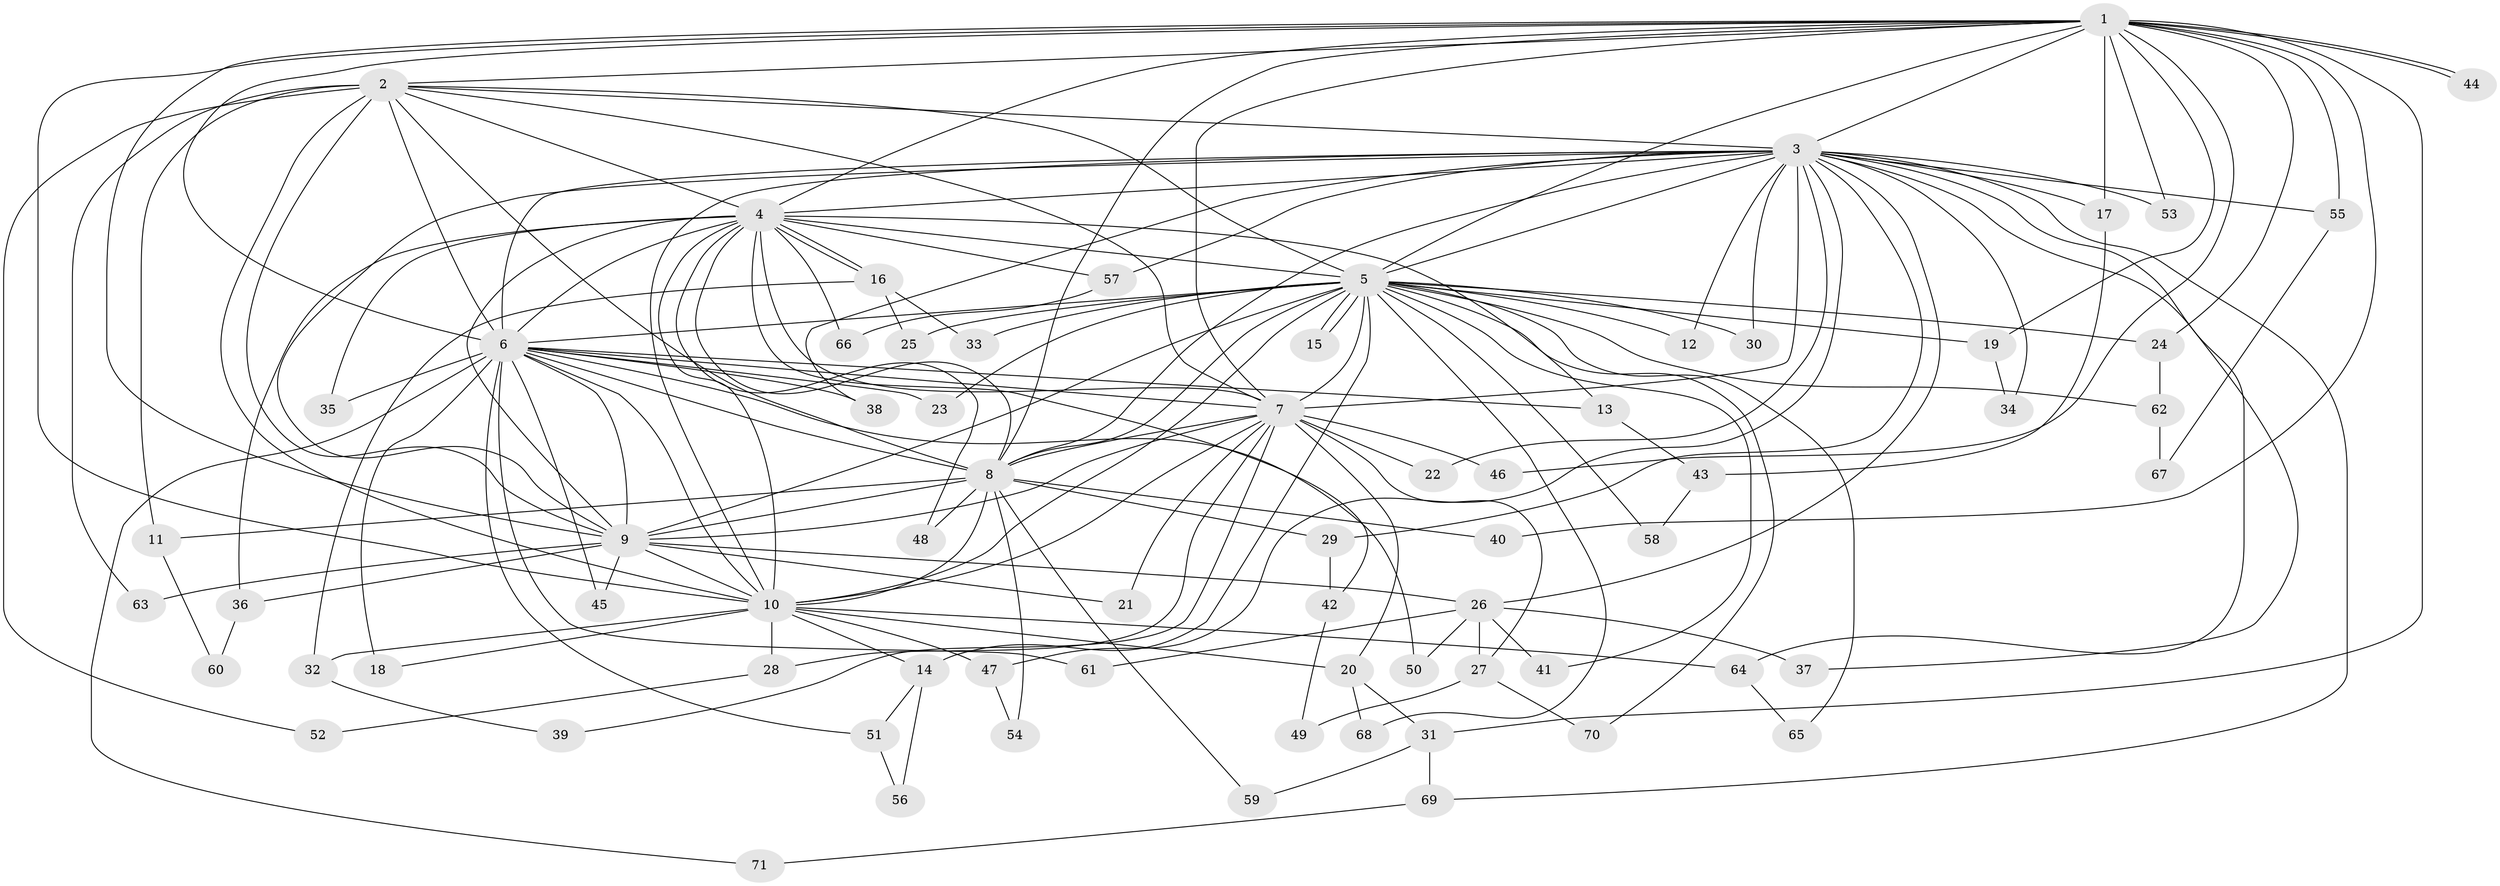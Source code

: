 // Generated by graph-tools (version 1.1) at 2025/35/03/09/25 02:35:05]
// undirected, 71 vertices, 167 edges
graph export_dot {
graph [start="1"]
  node [color=gray90,style=filled];
  1;
  2;
  3;
  4;
  5;
  6;
  7;
  8;
  9;
  10;
  11;
  12;
  13;
  14;
  15;
  16;
  17;
  18;
  19;
  20;
  21;
  22;
  23;
  24;
  25;
  26;
  27;
  28;
  29;
  30;
  31;
  32;
  33;
  34;
  35;
  36;
  37;
  38;
  39;
  40;
  41;
  42;
  43;
  44;
  45;
  46;
  47;
  48;
  49;
  50;
  51;
  52;
  53;
  54;
  55;
  56;
  57;
  58;
  59;
  60;
  61;
  62;
  63;
  64;
  65;
  66;
  67;
  68;
  69;
  70;
  71;
  1 -- 2;
  1 -- 3;
  1 -- 4;
  1 -- 5;
  1 -- 6;
  1 -- 7;
  1 -- 8;
  1 -- 9;
  1 -- 10;
  1 -- 17;
  1 -- 19;
  1 -- 24;
  1 -- 31;
  1 -- 40;
  1 -- 44;
  1 -- 44;
  1 -- 46;
  1 -- 53;
  1 -- 55;
  2 -- 3;
  2 -- 4;
  2 -- 5;
  2 -- 6;
  2 -- 7;
  2 -- 8;
  2 -- 9;
  2 -- 10;
  2 -- 11;
  2 -- 52;
  2 -- 63;
  3 -- 4;
  3 -- 5;
  3 -- 6;
  3 -- 7;
  3 -- 8;
  3 -- 9;
  3 -- 10;
  3 -- 12;
  3 -- 17;
  3 -- 22;
  3 -- 26;
  3 -- 29;
  3 -- 30;
  3 -- 34;
  3 -- 37;
  3 -- 38;
  3 -- 47;
  3 -- 53;
  3 -- 55;
  3 -- 57;
  3 -- 64;
  3 -- 69;
  4 -- 5;
  4 -- 6;
  4 -- 7;
  4 -- 8;
  4 -- 9;
  4 -- 10;
  4 -- 13;
  4 -- 16;
  4 -- 16;
  4 -- 35;
  4 -- 36;
  4 -- 42;
  4 -- 48;
  4 -- 57;
  4 -- 66;
  5 -- 6;
  5 -- 7;
  5 -- 8;
  5 -- 9;
  5 -- 10;
  5 -- 12;
  5 -- 14;
  5 -- 15;
  5 -- 15;
  5 -- 19;
  5 -- 23;
  5 -- 24;
  5 -- 25;
  5 -- 30;
  5 -- 33;
  5 -- 41;
  5 -- 58;
  5 -- 62;
  5 -- 65;
  5 -- 68;
  5 -- 70;
  6 -- 7;
  6 -- 8;
  6 -- 9;
  6 -- 10;
  6 -- 13;
  6 -- 18;
  6 -- 23;
  6 -- 35;
  6 -- 38;
  6 -- 45;
  6 -- 50;
  6 -- 51;
  6 -- 61;
  6 -- 71;
  7 -- 8;
  7 -- 9;
  7 -- 10;
  7 -- 20;
  7 -- 21;
  7 -- 22;
  7 -- 27;
  7 -- 28;
  7 -- 39;
  7 -- 46;
  8 -- 9;
  8 -- 10;
  8 -- 11;
  8 -- 29;
  8 -- 40;
  8 -- 48;
  8 -- 54;
  8 -- 59;
  9 -- 10;
  9 -- 21;
  9 -- 26;
  9 -- 36;
  9 -- 45;
  9 -- 63;
  10 -- 14;
  10 -- 18;
  10 -- 20;
  10 -- 28;
  10 -- 32;
  10 -- 47;
  10 -- 64;
  11 -- 60;
  13 -- 43;
  14 -- 51;
  14 -- 56;
  16 -- 25;
  16 -- 32;
  16 -- 33;
  17 -- 43;
  19 -- 34;
  20 -- 31;
  20 -- 68;
  24 -- 62;
  26 -- 27;
  26 -- 37;
  26 -- 41;
  26 -- 50;
  26 -- 61;
  27 -- 49;
  27 -- 70;
  28 -- 52;
  29 -- 42;
  31 -- 59;
  31 -- 69;
  32 -- 39;
  36 -- 60;
  42 -- 49;
  43 -- 58;
  47 -- 54;
  51 -- 56;
  55 -- 67;
  57 -- 66;
  62 -- 67;
  64 -- 65;
  69 -- 71;
}
